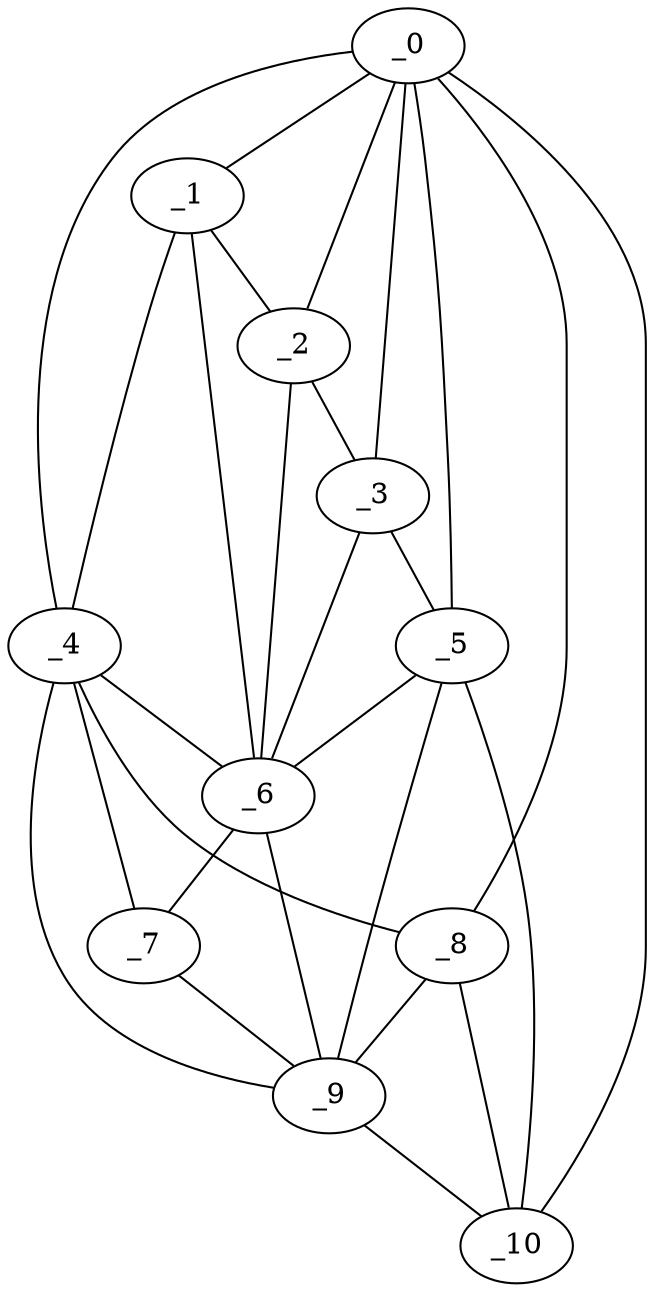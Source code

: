 graph "obj26__90.gxl" {
	_0	 [x=19,
		y=15];
	_1	 [x=100,
		y=54];
	_0 -- _1	 [valence=2];
	_2	 [x=100,
		y=67];
	_0 -- _2	 [valence=1];
	_3	 [x=103,
		y=77];
	_0 -- _3	 [valence=2];
	_4	 [x=104,
		y=46];
	_0 -- _4	 [valence=2];
	_5	 [x=107,
		y=105];
	_0 -- _5	 [valence=1];
	_8	 [x=110,
		y=23];
	_0 -- _8	 [valence=1];
	_10	 [x=112,
		y=15];
	_0 -- _10	 [valence=1];
	_1 -- _2	 [valence=1];
	_1 -- _4	 [valence=1];
	_6	 [x=108,
		y=53];
	_1 -- _6	 [valence=2];
	_2 -- _3	 [valence=2];
	_2 -- _6	 [valence=2];
	_3 -- _5	 [valence=1];
	_3 -- _6	 [valence=1];
	_4 -- _6	 [valence=1];
	_7	 [x=109,
		y=42];
	_4 -- _7	 [valence=2];
	_4 -- _8	 [valence=2];
	_9	 [x=111,
		y=30];
	_4 -- _9	 [valence=2];
	_5 -- _6	 [valence=2];
	_5 -- _9	 [valence=1];
	_5 -- _10	 [valence=1];
	_6 -- _7	 [valence=2];
	_6 -- _9	 [valence=1];
	_7 -- _9	 [valence=1];
	_8 -- _9	 [valence=1];
	_8 -- _10	 [valence=2];
	_9 -- _10	 [valence=2];
}
